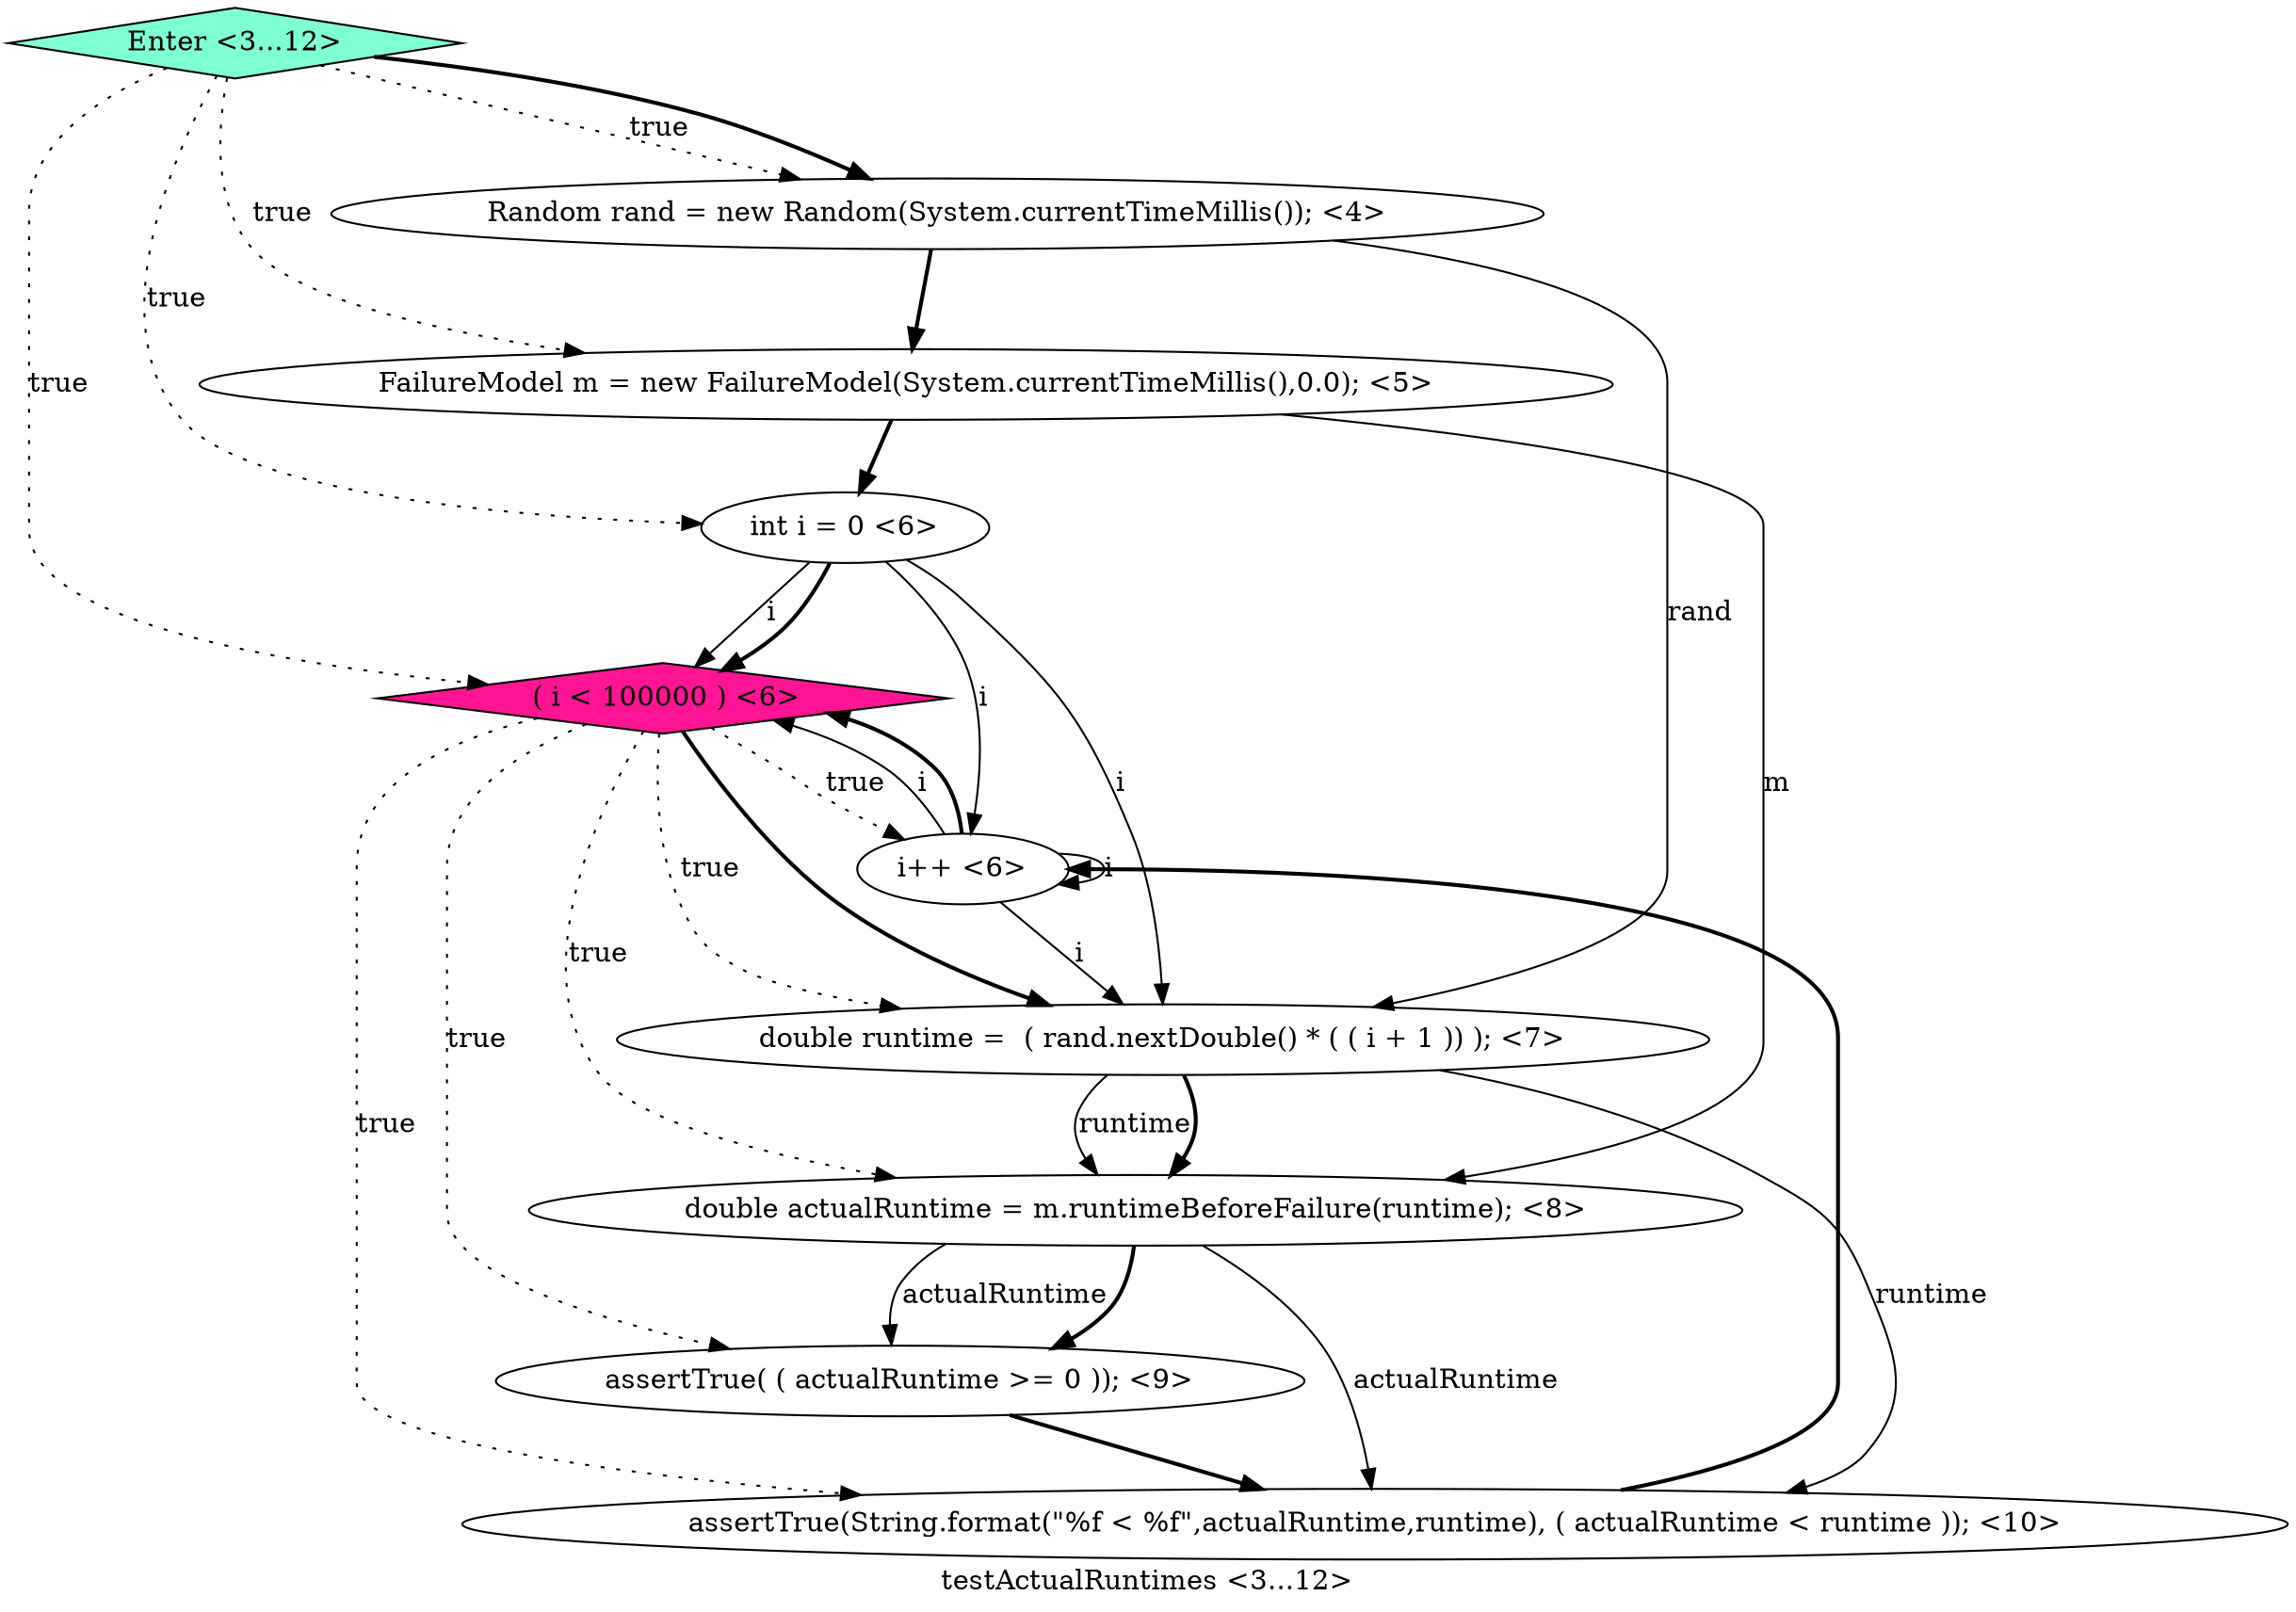 digraph PDG {
label = "testActualRuntimes <3...12>";
0.3 [style = filled, label = " ( i < 100000 ) <6>", fillcolor = deeppink, shape = diamond];
0.4 [style = filled, label = "i++ <6>", fillcolor = white, shape = ellipse];
0.9 [style = filled, label = "Enter <3...12>", fillcolor = aquamarine, shape = diamond];
0.7 [style = filled, label = "assertTrue( ( actualRuntime >= 0 )); <9>", fillcolor = white, shape = ellipse];
0.6 [style = filled, label = "double actualRuntime = m.runtimeBeforeFailure(runtime); <8>", fillcolor = white, shape = ellipse];
0.2 [style = filled, label = "int i = 0 <6>", fillcolor = white, shape = ellipse];
0.8 [style = filled, label = "assertTrue(String.format(\"%f < %f\",actualRuntime,runtime), ( actualRuntime < runtime )); <10>", fillcolor = white, shape = ellipse];
0.5 [style = filled, label = "double runtime =  ( rand.nextDouble() * ( ( i + 1 )) ); <7>", fillcolor = white, shape = ellipse];
0.0 [style = filled, label = "Random rand = new Random(System.currentTimeMillis()); <4>", fillcolor = white, shape = ellipse];
0.1 [style = filled, label = "FailureModel m = new FailureModel(System.currentTimeMillis(),0.0); <5>", fillcolor = white, shape = ellipse];
0.0 -> 0.1 [style = bold, label=""];
0.0 -> 0.5 [style = solid, label="rand"];
0.1 -> 0.2 [style = bold, label=""];
0.1 -> 0.6 [style = solid, label="m"];
0.2 -> 0.3 [style = solid, label="i"];
0.2 -> 0.3 [style = bold, label=""];
0.2 -> 0.4 [style = solid, label="i"];
0.2 -> 0.5 [style = solid, label="i"];
0.3 -> 0.4 [style = dotted, label="true"];
0.3 -> 0.5 [style = dotted, label="true"];
0.3 -> 0.5 [style = bold, label=""];
0.3 -> 0.6 [style = dotted, label="true"];
0.3 -> 0.7 [style = dotted, label="true"];
0.3 -> 0.8 [style = dotted, label="true"];
0.4 -> 0.3 [style = solid, label="i"];
0.4 -> 0.3 [style = bold, label=""];
0.4 -> 0.4 [style = solid, label="i"];
0.4 -> 0.5 [style = solid, label="i"];
0.5 -> 0.6 [style = solid, label="runtime"];
0.5 -> 0.6 [style = bold, label=""];
0.5 -> 0.8 [style = solid, label="runtime"];
0.6 -> 0.7 [style = solid, label="actualRuntime"];
0.6 -> 0.7 [style = bold, label=""];
0.6 -> 0.8 [style = solid, label="actualRuntime"];
0.7 -> 0.8 [style = bold, label=""];
0.8 -> 0.4 [style = bold, label=""];
0.9 -> 0.0 [style = dotted, label="true"];
0.9 -> 0.0 [style = bold, label=""];
0.9 -> 0.1 [style = dotted, label="true"];
0.9 -> 0.2 [style = dotted, label="true"];
0.9 -> 0.3 [style = dotted, label="true"];
}

